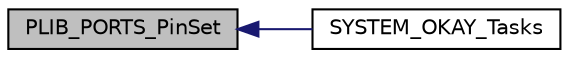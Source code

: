 digraph "PLIB_PORTS_PinSet"
{
  edge [fontname="Helvetica",fontsize="10",labelfontname="Helvetica",labelfontsize="10"];
  node [fontname="Helvetica",fontsize="10",shape=record];
  rankdir="LR";
  Node4414 [label="PLIB_PORTS_PinSet",height=0.2,width=0.4,color="black", fillcolor="grey75", style="filled", fontcolor="black"];
  Node4414 -> Node4415 [dir="back",color="midnightblue",fontsize="10",style="solid",fontname="Helvetica"];
  Node4415 [label="SYSTEM_OKAY_Tasks",height=0.2,width=0.4,color="black", fillcolor="white", style="filled",URL="$system__okay_8h.html#a8453de21018efd706e7eb817defceb65"];
}
